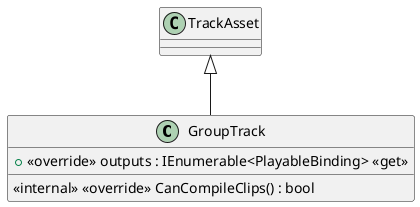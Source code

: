 @startuml
class GroupTrack {
    <<internal>> <<override>> CanCompileClips() : bool
    + <<override>> outputs : IEnumerable<PlayableBinding> <<get>>
}
TrackAsset <|-- GroupTrack
@enduml
